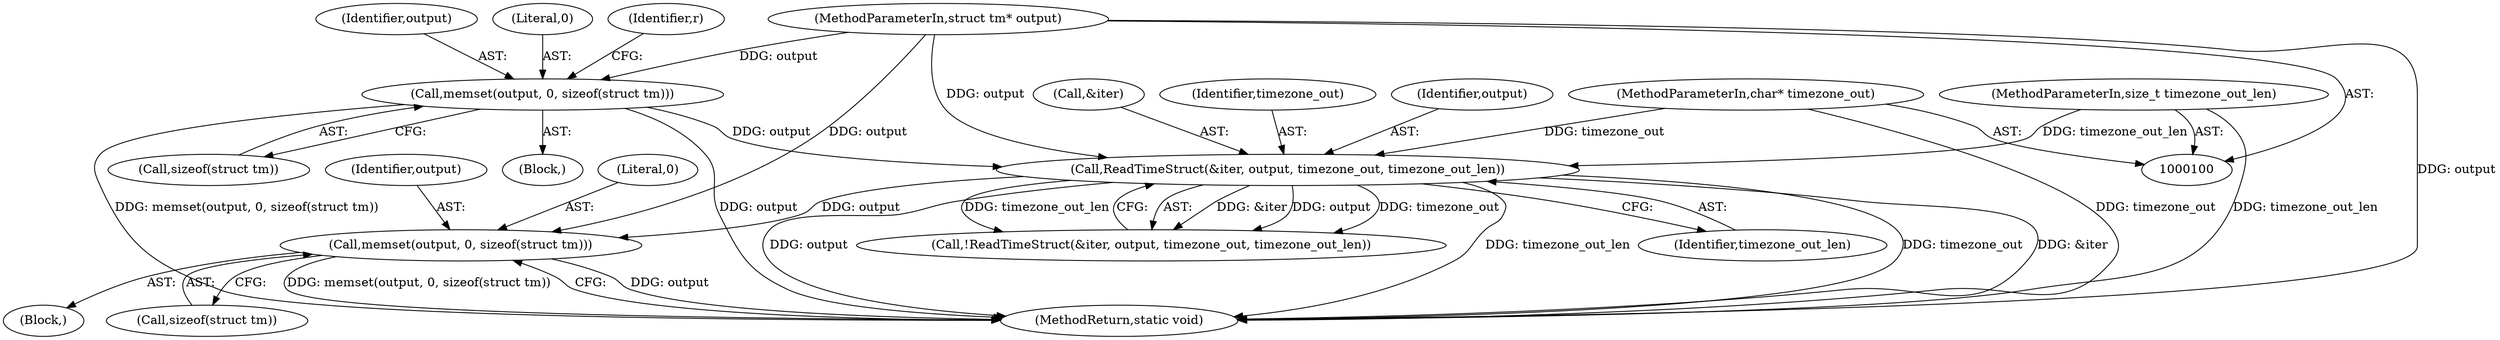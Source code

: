 digraph "0_Chrome_dc5edc9c05901feeac616c075d0337e634f3a02a_0@API" {
"1000151" [label="(Call,memset(output, 0, sizeof(struct tm)))"];
"1000144" [label="(Call,ReadTimeStruct(&iter, output, timezone_out, timezone_out_len))"];
"1000117" [label="(Call,memset(output, 0, sizeof(struct tm)))"];
"1000102" [label="(MethodParameterIn,struct tm* output)"];
"1000103" [label="(MethodParameterIn,char* timezone_out)"];
"1000104" [label="(MethodParameterIn,size_t timezone_out_len)"];
"1000151" [label="(Call,memset(output, 0, sizeof(struct tm)))"];
"1000150" [label="(Block,)"];
"1000117" [label="(Call,memset(output, 0, sizeof(struct tm)))"];
"1000154" [label="(Call,sizeof(struct tm))"];
"1000143" [label="(Call,!ReadTimeStruct(&iter, output, timezone_out, timezone_out_len))"];
"1000118" [label="(Identifier,output)"];
"1000105" [label="(Block,)"];
"1000119" [label="(Literal,0)"];
"1000144" [label="(Call,ReadTimeStruct(&iter, output, timezone_out, timezone_out_len))"];
"1000120" [label="(Call,sizeof(struct tm))"];
"1000153" [label="(Literal,0)"];
"1000102" [label="(MethodParameterIn,struct tm* output)"];
"1000103" [label="(MethodParameterIn,char* timezone_out)"];
"1000156" [label="(MethodReturn,static void)"];
"1000125" [label="(Identifier,r)"];
"1000104" [label="(MethodParameterIn,size_t timezone_out_len)"];
"1000147" [label="(Identifier,output)"];
"1000145" [label="(Call,&iter)"];
"1000152" [label="(Identifier,output)"];
"1000149" [label="(Identifier,timezone_out_len)"];
"1000148" [label="(Identifier,timezone_out)"];
"1000151" -> "1000150"  [label="AST: "];
"1000151" -> "1000154"  [label="CFG: "];
"1000152" -> "1000151"  [label="AST: "];
"1000153" -> "1000151"  [label="AST: "];
"1000154" -> "1000151"  [label="AST: "];
"1000156" -> "1000151"  [label="CFG: "];
"1000151" -> "1000156"  [label="DDG: output"];
"1000151" -> "1000156"  [label="DDG: memset(output, 0, sizeof(struct tm))"];
"1000144" -> "1000151"  [label="DDG: output"];
"1000102" -> "1000151"  [label="DDG: output"];
"1000144" -> "1000143"  [label="AST: "];
"1000144" -> "1000149"  [label="CFG: "];
"1000145" -> "1000144"  [label="AST: "];
"1000147" -> "1000144"  [label="AST: "];
"1000148" -> "1000144"  [label="AST: "];
"1000149" -> "1000144"  [label="AST: "];
"1000143" -> "1000144"  [label="CFG: "];
"1000144" -> "1000156"  [label="DDG: timezone_out_len"];
"1000144" -> "1000156"  [label="DDG: timezone_out"];
"1000144" -> "1000156"  [label="DDG: &iter"];
"1000144" -> "1000156"  [label="DDG: output"];
"1000144" -> "1000143"  [label="DDG: &iter"];
"1000144" -> "1000143"  [label="DDG: output"];
"1000144" -> "1000143"  [label="DDG: timezone_out"];
"1000144" -> "1000143"  [label="DDG: timezone_out_len"];
"1000117" -> "1000144"  [label="DDG: output"];
"1000102" -> "1000144"  [label="DDG: output"];
"1000103" -> "1000144"  [label="DDG: timezone_out"];
"1000104" -> "1000144"  [label="DDG: timezone_out_len"];
"1000117" -> "1000105"  [label="AST: "];
"1000117" -> "1000120"  [label="CFG: "];
"1000118" -> "1000117"  [label="AST: "];
"1000119" -> "1000117"  [label="AST: "];
"1000120" -> "1000117"  [label="AST: "];
"1000125" -> "1000117"  [label="CFG: "];
"1000117" -> "1000156"  [label="DDG: memset(output, 0, sizeof(struct tm))"];
"1000117" -> "1000156"  [label="DDG: output"];
"1000102" -> "1000117"  [label="DDG: output"];
"1000102" -> "1000100"  [label="AST: "];
"1000102" -> "1000156"  [label="DDG: output"];
"1000103" -> "1000100"  [label="AST: "];
"1000103" -> "1000156"  [label="DDG: timezone_out"];
"1000104" -> "1000100"  [label="AST: "];
"1000104" -> "1000156"  [label="DDG: timezone_out_len"];
}
